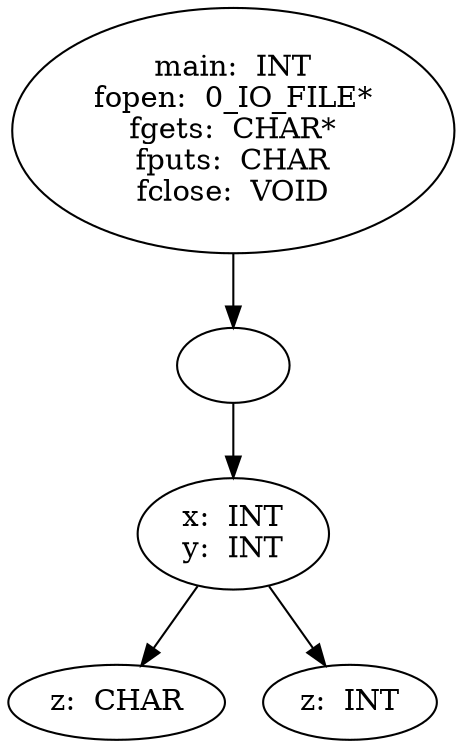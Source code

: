 digraph AST {
  "125702257276816" [label="main:  INT
fopen:  0_IO_FILE*
fgets:  CHAR*
fputs:  CHAR
fclose:  VOID"];
  "125702257276816" -> "125702257271824";
  "125702257271824" [label=""];
  "125702257271824" -> "125702257266784";
  "125702257266784" [label="x:  INT
y:  INT"];
  "125702257266784" -> "125702257270672";
  "125702257266784" -> "125702257268848";
  "125702257270672" [label="z:  CHAR"];
  "125702257268848" [label="z:  INT"];
}
